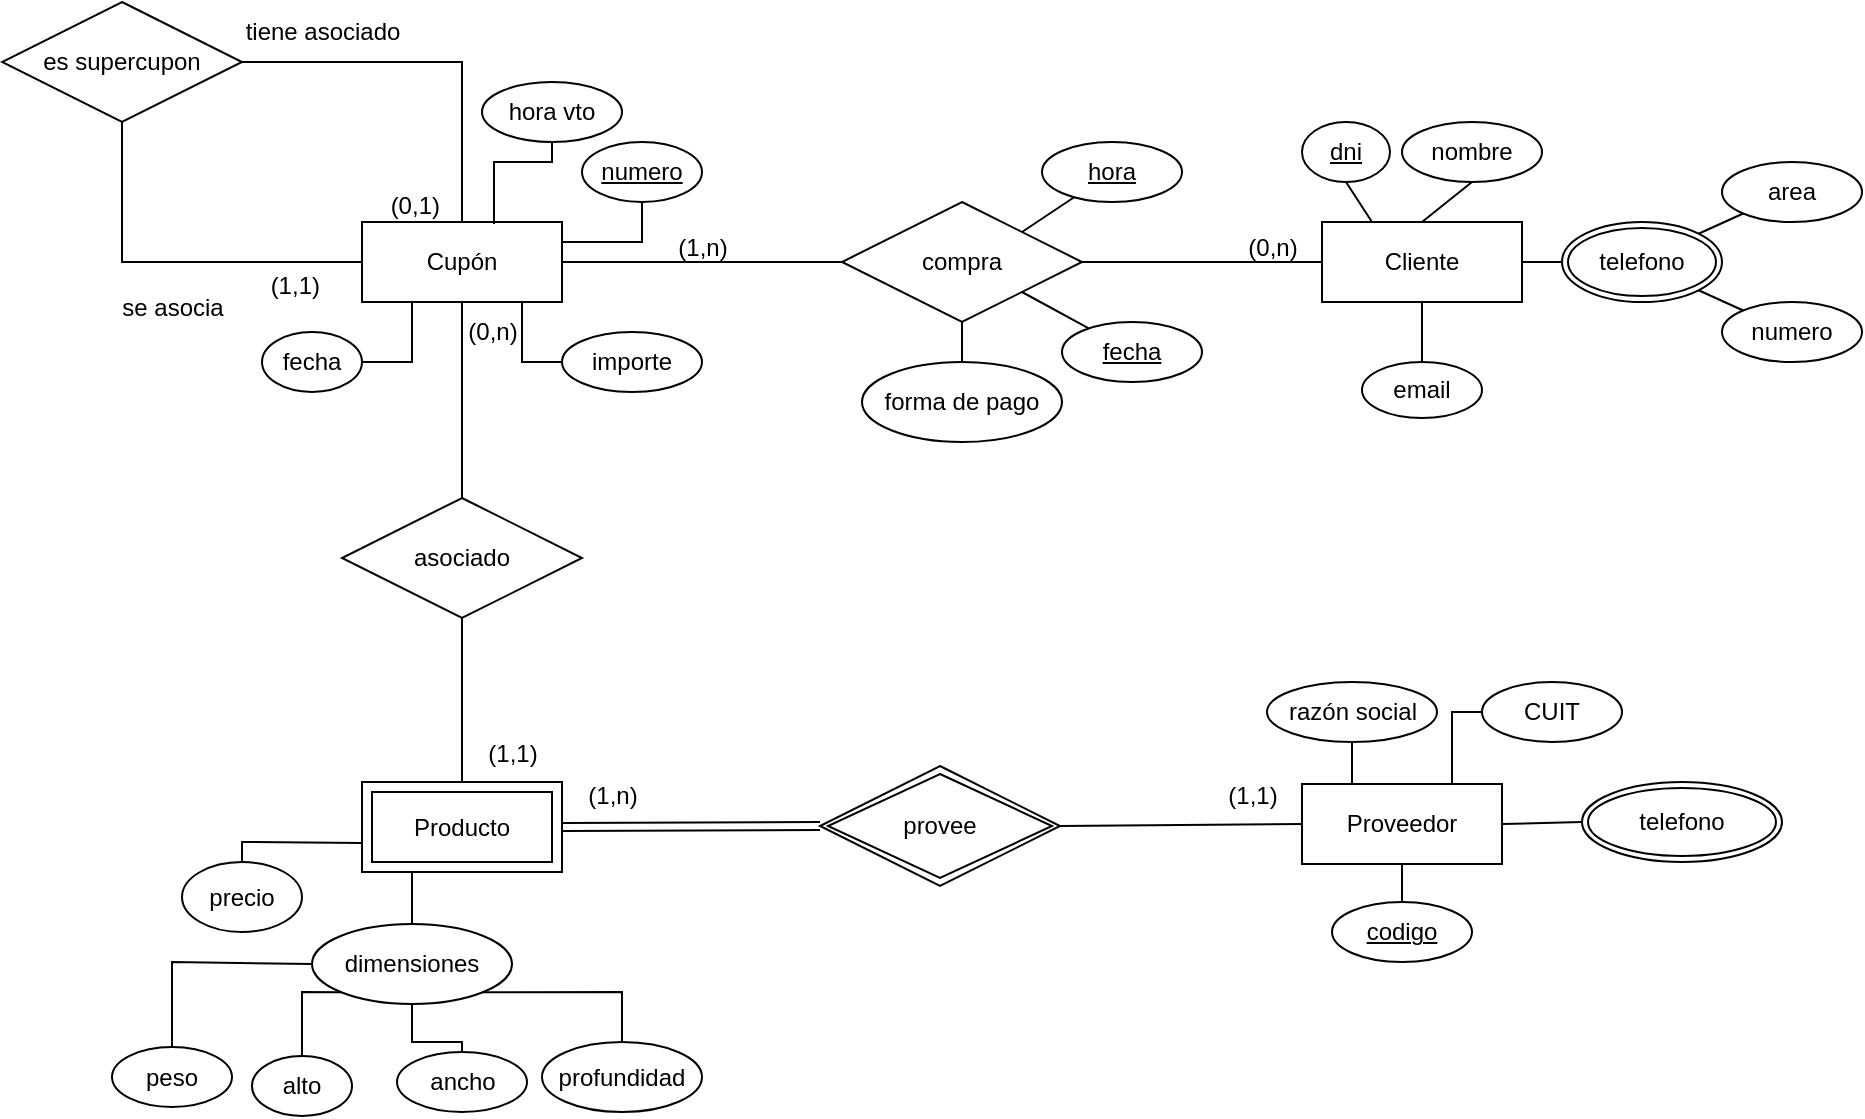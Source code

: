 <mxfile version="24.0.7" type="github">
  <diagram id="R2lEEEUBdFMjLlhIrx00" name="Page-1">
    <mxGraphModel dx="1297" dy="523" grid="1" gridSize="10" guides="1" tooltips="1" connect="1" arrows="1" fold="1" page="1" pageScale="1" pageWidth="850" pageHeight="1100" math="0" shadow="0" extFonts="Permanent Marker^https://fonts.googleapis.com/css?family=Permanent+Marker">
      <root>
        <mxCell id="0" />
        <mxCell id="1" parent="0" />
        <mxCell id="x47aLHPAcNhYksjjP72f-1" value="Cupón" style="whiteSpace=wrap;html=1;align=center;" vertex="1" parent="1">
          <mxGeometry x="200" y="160" width="100" height="40" as="geometry" />
        </mxCell>
        <mxCell id="x47aLHPAcNhYksjjP72f-2" value="" style="endArrow=none;html=1;rounded=0;exitX=0.5;exitY=0;exitDx=0;exitDy=0;entryX=1;entryY=0.5;entryDx=0;entryDy=0;" edge="1" parent="1" source="x47aLHPAcNhYksjjP72f-1" target="x47aLHPAcNhYksjjP72f-4">
          <mxGeometry relative="1" as="geometry">
            <mxPoint x="240" y="230" as="sourcePoint" />
            <mxPoint x="210" y="62" as="targetPoint" />
            <Array as="points">
              <mxPoint x="250" y="80" />
            </Array>
          </mxGeometry>
        </mxCell>
        <mxCell id="x47aLHPAcNhYksjjP72f-3" value="(0,1)" style="resizable=0;html=1;whiteSpace=wrap;align=right;verticalAlign=bottom;" connectable="0" vertex="1" parent="x47aLHPAcNhYksjjP72f-2">
          <mxGeometry x="1" relative="1" as="geometry">
            <mxPoint x="100" y="80" as="offset" />
          </mxGeometry>
        </mxCell>
        <mxCell id="x47aLHPAcNhYksjjP72f-4" value="es supercupon" style="shape=rhombus;perimeter=rhombusPerimeter;whiteSpace=wrap;html=1;align=center;" vertex="1" parent="1">
          <mxGeometry x="20" y="50" width="120" height="60" as="geometry" />
        </mxCell>
        <mxCell id="x47aLHPAcNhYksjjP72f-7" value="" style="endArrow=none;html=1;rounded=0;exitX=0;exitY=0.5;exitDx=0;exitDy=0;entryX=0.5;entryY=1;entryDx=0;entryDy=0;" edge="1" parent="1" source="x47aLHPAcNhYksjjP72f-1" target="x47aLHPAcNhYksjjP72f-4">
          <mxGeometry relative="1" as="geometry">
            <mxPoint x="180" y="10" as="sourcePoint" />
            <mxPoint x="340" y="10" as="targetPoint" />
            <Array as="points">
              <mxPoint x="80" y="180" />
            </Array>
          </mxGeometry>
        </mxCell>
        <mxCell id="x47aLHPAcNhYksjjP72f-8" value="(1,1)" style="resizable=0;html=1;whiteSpace=wrap;align=right;verticalAlign=bottom;" connectable="0" vertex="1" parent="x47aLHPAcNhYksjjP72f-7">
          <mxGeometry x="1" relative="1" as="geometry">
            <mxPoint x="100" y="90" as="offset" />
          </mxGeometry>
        </mxCell>
        <mxCell id="x47aLHPAcNhYksjjP72f-9" value="tiene asociado" style="text;html=1;align=center;verticalAlign=middle;resizable=0;points=[];autosize=1;strokeColor=none;fillColor=none;" vertex="1" parent="1">
          <mxGeometry x="130" y="50" width="100" height="30" as="geometry" />
        </mxCell>
        <mxCell id="x47aLHPAcNhYksjjP72f-10" value="se asocia" style="text;html=1;align=center;verticalAlign=middle;resizable=0;points=[];autosize=1;strokeColor=none;fillColor=none;" vertex="1" parent="1">
          <mxGeometry x="70" y="188" width="70" height="30" as="geometry" />
        </mxCell>
        <mxCell id="x47aLHPAcNhYksjjP72f-11" value="" style="endArrow=none;html=1;rounded=0;exitX=0.66;exitY=0.025;exitDx=0;exitDy=0;exitPerimeter=0;" edge="1" parent="1" source="x47aLHPAcNhYksjjP72f-1" target="x47aLHPAcNhYksjjP72f-12">
          <mxGeometry relative="1" as="geometry">
            <mxPoint x="120" y="130" as="sourcePoint" />
            <mxPoint x="290" y="120" as="targetPoint" />
            <Array as="points">
              <mxPoint x="266" y="130" />
              <mxPoint x="295" y="130" />
            </Array>
          </mxGeometry>
        </mxCell>
        <mxCell id="x47aLHPAcNhYksjjP72f-12" value="hora vto" style="ellipse;whiteSpace=wrap;html=1;align=center;" vertex="1" parent="1">
          <mxGeometry x="260" y="90" width="70" height="30" as="geometry" />
        </mxCell>
        <mxCell id="x47aLHPAcNhYksjjP72f-13" value="" style="endArrow=none;html=1;rounded=0;" edge="1" parent="1" target="x47aLHPAcNhYksjjP72f-14">
          <mxGeometry relative="1" as="geometry">
            <mxPoint x="280" y="200" as="sourcePoint" />
            <mxPoint x="290" y="230" as="targetPoint" />
            <Array as="points">
              <mxPoint x="280" y="230" />
            </Array>
          </mxGeometry>
        </mxCell>
        <mxCell id="x47aLHPAcNhYksjjP72f-14" value="importe" style="ellipse;whiteSpace=wrap;html=1;align=center;" vertex="1" parent="1">
          <mxGeometry x="300" y="215" width="70" height="30" as="geometry" />
        </mxCell>
        <mxCell id="x47aLHPAcNhYksjjP72f-16" value="fecha" style="ellipse;whiteSpace=wrap;html=1;align=center;" vertex="1" parent="1">
          <mxGeometry x="150" y="215" width="50" height="30" as="geometry" />
        </mxCell>
        <mxCell id="x47aLHPAcNhYksjjP72f-17" value="" style="endArrow=none;html=1;rounded=0;exitX=1;exitY=0.25;exitDx=0;exitDy=0;" edge="1" parent="1" source="x47aLHPAcNhYksjjP72f-1" target="x47aLHPAcNhYksjjP72f-18">
          <mxGeometry relative="1" as="geometry">
            <mxPoint x="120" y="130" as="sourcePoint" />
            <mxPoint x="340" y="160" as="targetPoint" />
            <Array as="points">
              <mxPoint x="340" y="170" />
            </Array>
          </mxGeometry>
        </mxCell>
        <mxCell id="x47aLHPAcNhYksjjP72f-18" value="numero" style="ellipse;whiteSpace=wrap;html=1;align=center;fontStyle=4;" vertex="1" parent="1">
          <mxGeometry x="310" y="120" width="60" height="30" as="geometry" />
        </mxCell>
        <mxCell id="x47aLHPAcNhYksjjP72f-20" value="" style="endArrow=none;html=1;rounded=0;exitX=1;exitY=0.5;exitDx=0;exitDy=0;" edge="1" parent="1" source="x47aLHPAcNhYksjjP72f-1" target="x47aLHPAcNhYksjjP72f-21">
          <mxGeometry relative="1" as="geometry">
            <mxPoint x="440" y="330" as="sourcePoint" />
            <mxPoint x="500" y="180" as="targetPoint" />
          </mxGeometry>
        </mxCell>
        <mxCell id="x47aLHPAcNhYksjjP72f-21" value="compra" style="shape=rhombus;perimeter=rhombusPerimeter;whiteSpace=wrap;html=1;align=center;" vertex="1" parent="1">
          <mxGeometry x="440" y="150" width="120" height="60" as="geometry" />
        </mxCell>
        <mxCell id="x47aLHPAcNhYksjjP72f-22" value="" style="endArrow=none;html=1;rounded=0;exitX=0.5;exitY=1;exitDx=0;exitDy=0;" edge="1" parent="1" source="x47aLHPAcNhYksjjP72f-21" target="x47aLHPAcNhYksjjP72f-23">
          <mxGeometry relative="1" as="geometry">
            <mxPoint x="440" y="330" as="sourcePoint" />
            <mxPoint x="600" y="330" as="targetPoint" />
          </mxGeometry>
        </mxCell>
        <mxCell id="x47aLHPAcNhYksjjP72f-23" value="forma de pago" style="ellipse;whiteSpace=wrap;html=1;align=center;" vertex="1" parent="1">
          <mxGeometry x="450" y="230" width="100" height="40" as="geometry" />
        </mxCell>
        <mxCell id="x47aLHPAcNhYksjjP72f-24" value="" style="endArrow=none;html=1;rounded=0;exitX=1;exitY=1;exitDx=0;exitDy=0;" edge="1" parent="1" source="x47aLHPAcNhYksjjP72f-21" target="x47aLHPAcNhYksjjP72f-25">
          <mxGeometry relative="1" as="geometry">
            <mxPoint x="440" y="330" as="sourcePoint" />
            <mxPoint x="600" y="330" as="targetPoint" />
          </mxGeometry>
        </mxCell>
        <mxCell id="x47aLHPAcNhYksjjP72f-25" value="fecha" style="ellipse;whiteSpace=wrap;html=1;align=center;fontStyle=4;" vertex="1" parent="1">
          <mxGeometry x="550" y="210" width="70" height="30" as="geometry" />
        </mxCell>
        <mxCell id="x47aLHPAcNhYksjjP72f-26" value="" style="endArrow=none;html=1;rounded=0;exitX=1;exitY=0;exitDx=0;exitDy=0;" edge="1" parent="1" source="x47aLHPAcNhYksjjP72f-21" target="x47aLHPAcNhYksjjP72f-27">
          <mxGeometry relative="1" as="geometry">
            <mxPoint x="440" y="330" as="sourcePoint" />
            <mxPoint x="570" y="130" as="targetPoint" />
          </mxGeometry>
        </mxCell>
        <mxCell id="x47aLHPAcNhYksjjP72f-27" value="hora" style="ellipse;whiteSpace=wrap;html=1;align=center;fontStyle=4;" vertex="1" parent="1">
          <mxGeometry x="540" y="120" width="70" height="30" as="geometry" />
        </mxCell>
        <mxCell id="x47aLHPAcNhYksjjP72f-28" value="" style="endArrow=none;html=1;rounded=0;exitX=1;exitY=0.5;exitDx=0;exitDy=0;" edge="1" parent="1" source="x47aLHPAcNhYksjjP72f-21" target="x47aLHPAcNhYksjjP72f-29">
          <mxGeometry relative="1" as="geometry">
            <mxPoint x="620" y="160" as="sourcePoint" />
            <mxPoint x="770" y="180" as="targetPoint" />
          </mxGeometry>
        </mxCell>
        <mxCell id="x47aLHPAcNhYksjjP72f-29" value="Cliente" style="whiteSpace=wrap;html=1;align=center;" vertex="1" parent="1">
          <mxGeometry x="680" y="160" width="100" height="40" as="geometry" />
        </mxCell>
        <mxCell id="x47aLHPAcNhYksjjP72f-31" value="" style="endArrow=none;html=1;rounded=0;entryX=0.25;entryY=0;entryDx=0;entryDy=0;exitX=0.5;exitY=1;exitDx=0;exitDy=0;" edge="1" parent="1" source="x47aLHPAcNhYksjjP72f-32" target="x47aLHPAcNhYksjjP72f-29">
          <mxGeometry relative="1" as="geometry">
            <mxPoint x="694" y="100" as="sourcePoint" />
            <mxPoint x="780" y="160" as="targetPoint" />
          </mxGeometry>
        </mxCell>
        <mxCell id="x47aLHPAcNhYksjjP72f-32" value="dni" style="ellipse;whiteSpace=wrap;html=1;align=center;fontStyle=4;" vertex="1" parent="1">
          <mxGeometry x="670" y="110" width="44" height="30" as="geometry" />
        </mxCell>
        <mxCell id="x47aLHPAcNhYksjjP72f-33" value="" style="endArrow=none;html=1;rounded=0;entryX=0.5;entryY=0;entryDx=0;entryDy=0;exitX=0.5;exitY=1;exitDx=0;exitDy=0;" edge="1" parent="1" source="x47aLHPAcNhYksjjP72f-34" target="x47aLHPAcNhYksjjP72f-29">
          <mxGeometry relative="1" as="geometry">
            <mxPoint x="740" y="120" as="sourcePoint" />
            <mxPoint x="780" y="160" as="targetPoint" />
          </mxGeometry>
        </mxCell>
        <mxCell id="x47aLHPAcNhYksjjP72f-34" value="nombre" style="ellipse;whiteSpace=wrap;html=1;align=center;" vertex="1" parent="1">
          <mxGeometry x="720" y="110" width="70" height="30" as="geometry" />
        </mxCell>
        <mxCell id="x47aLHPAcNhYksjjP72f-35" value="" style="endArrow=none;html=1;rounded=0;exitX=1;exitY=0.5;exitDx=0;exitDy=0;" edge="1" parent="1" source="x47aLHPAcNhYksjjP72f-29" target="x47aLHPAcNhYksjjP72f-36">
          <mxGeometry relative="1" as="geometry">
            <mxPoint x="620" y="160" as="sourcePoint" />
            <mxPoint x="810" y="180" as="targetPoint" />
          </mxGeometry>
        </mxCell>
        <mxCell id="x47aLHPAcNhYksjjP72f-36" value="telefono" style="ellipse;shape=doubleEllipse;margin=3;whiteSpace=wrap;html=1;align=center;" vertex="1" parent="1">
          <mxGeometry x="800" y="160" width="80" height="40" as="geometry" />
        </mxCell>
        <mxCell id="x47aLHPAcNhYksjjP72f-37" value="" style="endArrow=none;html=1;rounded=0;exitX=0.5;exitY=1;exitDx=0;exitDy=0;" edge="1" parent="1" source="x47aLHPAcNhYksjjP72f-29" target="x47aLHPAcNhYksjjP72f-38">
          <mxGeometry relative="1" as="geometry">
            <mxPoint x="620" y="160" as="sourcePoint" />
            <mxPoint x="730" y="260" as="targetPoint" />
          </mxGeometry>
        </mxCell>
        <mxCell id="x47aLHPAcNhYksjjP72f-38" value="email" style="ellipse;whiteSpace=wrap;html=1;align=center;" vertex="1" parent="1">
          <mxGeometry x="700" y="230" width="60" height="28" as="geometry" />
        </mxCell>
        <mxCell id="x47aLHPAcNhYksjjP72f-39" value="" style="endArrow=none;html=1;rounded=0;exitX=1;exitY=0;exitDx=0;exitDy=0;" edge="1" parent="1" source="x47aLHPAcNhYksjjP72f-36" target="x47aLHPAcNhYksjjP72f-40">
          <mxGeometry relative="1" as="geometry">
            <mxPoint x="860" y="160" as="sourcePoint" />
            <mxPoint x="940" y="140" as="targetPoint" />
          </mxGeometry>
        </mxCell>
        <mxCell id="x47aLHPAcNhYksjjP72f-40" value="area" style="ellipse;whiteSpace=wrap;html=1;align=center;" vertex="1" parent="1">
          <mxGeometry x="880" y="130" width="70" height="30" as="geometry" />
        </mxCell>
        <mxCell id="x47aLHPAcNhYksjjP72f-41" value="" style="endArrow=none;html=1;rounded=0;exitX=1;exitY=1;exitDx=0;exitDy=0;" edge="1" parent="1" source="x47aLHPAcNhYksjjP72f-36" target="x47aLHPAcNhYksjjP72f-42">
          <mxGeometry relative="1" as="geometry">
            <mxPoint x="860" y="160" as="sourcePoint" />
            <mxPoint x="930" y="210" as="targetPoint" />
          </mxGeometry>
        </mxCell>
        <mxCell id="x47aLHPAcNhYksjjP72f-42" value="numero" style="ellipse;whiteSpace=wrap;html=1;align=center;" vertex="1" parent="1">
          <mxGeometry x="880" y="200" width="70" height="30" as="geometry" />
        </mxCell>
        <mxCell id="x47aLHPAcNhYksjjP72f-44" value="Proveedor" style="whiteSpace=wrap;html=1;align=center;" vertex="1" parent="1">
          <mxGeometry x="670" y="441" width="100" height="40" as="geometry" />
        </mxCell>
        <mxCell id="x47aLHPAcNhYksjjP72f-45" value="" style="endArrow=none;html=1;rounded=0;exitX=0.25;exitY=0;exitDx=0;exitDy=0;" edge="1" parent="1" source="x47aLHPAcNhYksjjP72f-44" target="x47aLHPAcNhYksjjP72f-46">
          <mxGeometry relative="1" as="geometry">
            <mxPoint x="590" y="390" as="sourcePoint" />
            <mxPoint x="695" y="400" as="targetPoint" />
          </mxGeometry>
        </mxCell>
        <mxCell id="x47aLHPAcNhYksjjP72f-46" value="razón social" style="ellipse;whiteSpace=wrap;html=1;align=center;" vertex="1" parent="1">
          <mxGeometry x="652.5" y="390" width="85" height="30" as="geometry" />
        </mxCell>
        <mxCell id="x47aLHPAcNhYksjjP72f-49" value="" style="endArrow=none;html=1;rounded=0;exitX=0.75;exitY=0;exitDx=0;exitDy=0;" edge="1" parent="1" source="x47aLHPAcNhYksjjP72f-44" target="x47aLHPAcNhYksjjP72f-50">
          <mxGeometry relative="1" as="geometry">
            <mxPoint x="590" y="390" as="sourcePoint" />
            <mxPoint x="770" y="410" as="targetPoint" />
            <Array as="points">
              <mxPoint x="745" y="405" />
            </Array>
          </mxGeometry>
        </mxCell>
        <mxCell id="x47aLHPAcNhYksjjP72f-50" value="CUIT" style="ellipse;whiteSpace=wrap;html=1;align=center;fontStyle=0;" vertex="1" parent="1">
          <mxGeometry x="760" y="390" width="70" height="30" as="geometry" />
        </mxCell>
        <mxCell id="x47aLHPAcNhYksjjP72f-51" value="telefono" style="ellipse;shape=doubleEllipse;margin=3;whiteSpace=wrap;html=1;align=center;" vertex="1" parent="1">
          <mxGeometry x="810" y="440" width="100" height="40" as="geometry" />
        </mxCell>
        <mxCell id="x47aLHPAcNhYksjjP72f-52" value="" style="endArrow=none;html=1;rounded=0;exitX=1;exitY=0.5;exitDx=0;exitDy=0;entryX=0;entryY=0.5;entryDx=0;entryDy=0;" edge="1" parent="1" source="x47aLHPAcNhYksjjP72f-44" target="x47aLHPAcNhYksjjP72f-51">
          <mxGeometry relative="1" as="geometry">
            <mxPoint x="590" y="390" as="sourcePoint" />
            <mxPoint x="750" y="390" as="targetPoint" />
          </mxGeometry>
        </mxCell>
        <mxCell id="x47aLHPAcNhYksjjP72f-56" value="Producto" style="shape=ext;margin=3;double=1;whiteSpace=wrap;html=1;align=center;" vertex="1" parent="1">
          <mxGeometry x="200" y="440" width="100" height="45" as="geometry" />
        </mxCell>
        <mxCell id="x47aLHPAcNhYksjjP72f-57" value="" style="endArrow=none;html=1;rounded=0;exitX=0.25;exitY=1;exitDx=0;exitDy=0;" edge="1" parent="1" source="x47aLHPAcNhYksjjP72f-56" target="x47aLHPAcNhYksjjP72f-58">
          <mxGeometry relative="1" as="geometry">
            <mxPoint x="270" y="390" as="sourcePoint" />
            <mxPoint x="225" y="531" as="targetPoint" />
          </mxGeometry>
        </mxCell>
        <mxCell id="x47aLHPAcNhYksjjP72f-58" value="dimensiones" style="ellipse;whiteSpace=wrap;html=1;align=center;" vertex="1" parent="1">
          <mxGeometry x="175" y="511" width="100" height="40" as="geometry" />
        </mxCell>
        <mxCell id="x47aLHPAcNhYksjjP72f-59" value="" style="endArrow=none;html=1;rounded=0;exitX=0;exitY=1;exitDx=0;exitDy=0;" edge="1" parent="1" source="x47aLHPAcNhYksjjP72f-58" target="x47aLHPAcNhYksjjP72f-60">
          <mxGeometry relative="1" as="geometry">
            <mxPoint x="270" y="500" as="sourcePoint" />
            <mxPoint x="140" y="600" as="targetPoint" />
            <Array as="points">
              <mxPoint x="170" y="545" />
            </Array>
          </mxGeometry>
        </mxCell>
        <mxCell id="x47aLHPAcNhYksjjP72f-60" value="alto" style="ellipse;whiteSpace=wrap;html=1;align=center;" vertex="1" parent="1">
          <mxGeometry x="145" y="577" width="50" height="30" as="geometry" />
        </mxCell>
        <mxCell id="x47aLHPAcNhYksjjP72f-61" value="" style="endArrow=none;html=1;rounded=0;exitX=0.5;exitY=1;exitDx=0;exitDy=0;" edge="1" parent="1" source="x47aLHPAcNhYksjjP72f-58" target="x47aLHPAcNhYksjjP72f-62">
          <mxGeometry relative="1" as="geometry">
            <mxPoint x="270" y="500" as="sourcePoint" />
            <mxPoint x="225" y="570" as="targetPoint" />
            <Array as="points">
              <mxPoint x="225" y="570" />
              <mxPoint x="250" y="570" />
            </Array>
          </mxGeometry>
        </mxCell>
        <mxCell id="x47aLHPAcNhYksjjP72f-62" value="ancho" style="ellipse;whiteSpace=wrap;html=1;align=center;" vertex="1" parent="1">
          <mxGeometry x="217.5" y="575" width="65" height="30" as="geometry" />
        </mxCell>
        <mxCell id="x47aLHPAcNhYksjjP72f-63" value="" style="endArrow=none;html=1;rounded=0;exitX=1;exitY=1;exitDx=0;exitDy=0;" edge="1" parent="1" source="x47aLHPAcNhYksjjP72f-58" target="x47aLHPAcNhYksjjP72f-64">
          <mxGeometry relative="1" as="geometry">
            <mxPoint x="270" y="500" as="sourcePoint" />
            <mxPoint x="430" y="500" as="targetPoint" />
            <Array as="points">
              <mxPoint x="330" y="545" />
            </Array>
          </mxGeometry>
        </mxCell>
        <mxCell id="x47aLHPAcNhYksjjP72f-64" value="profundidad" style="ellipse;whiteSpace=wrap;html=1;align=center;" vertex="1" parent="1">
          <mxGeometry x="290" y="570" width="80" height="35" as="geometry" />
        </mxCell>
        <mxCell id="x47aLHPAcNhYksjjP72f-65" value="" style="endArrow=none;html=1;rounded=0;exitX=0;exitY=0.5;exitDx=0;exitDy=0;" edge="1" parent="1" source="x47aLHPAcNhYksjjP72f-58" target="x47aLHPAcNhYksjjP72f-66">
          <mxGeometry relative="1" as="geometry">
            <mxPoint x="120" y="500" as="sourcePoint" />
            <mxPoint x="80" y="560" as="targetPoint" />
            <Array as="points">
              <mxPoint x="105" y="530" />
            </Array>
          </mxGeometry>
        </mxCell>
        <mxCell id="x47aLHPAcNhYksjjP72f-66" value="peso" style="ellipse;whiteSpace=wrap;html=1;align=center;" vertex="1" parent="1">
          <mxGeometry x="75" y="572.5" width="60" height="30" as="geometry" />
        </mxCell>
        <mxCell id="x47aLHPAcNhYksjjP72f-67" value="precio" style="ellipse;whiteSpace=wrap;html=1;align=center;" vertex="1" parent="1">
          <mxGeometry x="110" y="480" width="60" height="35" as="geometry" />
        </mxCell>
        <mxCell id="x47aLHPAcNhYksjjP72f-68" value="" style="endArrow=none;html=1;rounded=0;exitX=0.5;exitY=0;exitDx=0;exitDy=0;entryX=0;entryY=0.5;entryDx=0;entryDy=0;" edge="1" parent="1" source="x47aLHPAcNhYksjjP72f-67">
          <mxGeometry relative="1" as="geometry">
            <mxPoint x="140" y="498" as="sourcePoint" />
            <mxPoint x="200" y="470.5" as="targetPoint" />
            <Array as="points">
              <mxPoint x="140" y="470" />
            </Array>
          </mxGeometry>
        </mxCell>
        <mxCell id="x47aLHPAcNhYksjjP72f-70" value="" style="endArrow=none;html=1;rounded=0;exitX=0.5;exitY=1;exitDx=0;exitDy=0;entryX=0.5;entryY=0;entryDx=0;entryDy=0;" edge="1" parent="1" source="x47aLHPAcNhYksjjP72f-44" target="x47aLHPAcNhYksjjP72f-72">
          <mxGeometry relative="1" as="geometry">
            <mxPoint x="700" y="500" as="sourcePoint" />
            <mxPoint x="720" y="500" as="targetPoint" />
          </mxGeometry>
        </mxCell>
        <mxCell id="x47aLHPAcNhYksjjP72f-72" value="codigo" style="ellipse;whiteSpace=wrap;html=1;align=center;fontStyle=4;" vertex="1" parent="1">
          <mxGeometry x="685" y="500" width="70" height="30" as="geometry" />
        </mxCell>
        <mxCell id="x47aLHPAcNhYksjjP72f-73" value="provee" style="shape=rhombus;double=1;perimeter=rhombusPerimeter;whiteSpace=wrap;html=1;align=center;" vertex="1" parent="1">
          <mxGeometry x="429" y="432" width="120" height="60" as="geometry" />
        </mxCell>
        <mxCell id="x47aLHPAcNhYksjjP72f-74" value="" style="shape=link;html=1;rounded=0;exitX=1;exitY=0.5;exitDx=0;exitDy=0;entryX=0;entryY=0.5;entryDx=0;entryDy=0;" edge="1" parent="1" source="x47aLHPAcNhYksjjP72f-56" target="x47aLHPAcNhYksjjP72f-73">
          <mxGeometry relative="1" as="geometry">
            <mxPoint x="310" y="530" as="sourcePoint" />
            <mxPoint x="470" y="530" as="targetPoint" />
          </mxGeometry>
        </mxCell>
        <mxCell id="x47aLHPAcNhYksjjP72f-76" value="" style="endArrow=none;html=1;rounded=0;exitX=1;exitY=0.5;exitDx=0;exitDy=0;entryX=0;entryY=0.5;entryDx=0;entryDy=0;" edge="1" parent="1" source="x47aLHPAcNhYksjjP72f-73" target="x47aLHPAcNhYksjjP72f-44">
          <mxGeometry relative="1" as="geometry">
            <mxPoint x="490" y="500" as="sourcePoint" />
            <mxPoint x="650" y="500" as="targetPoint" />
          </mxGeometry>
        </mxCell>
        <mxCell id="x47aLHPAcNhYksjjP72f-77" value="" style="endArrow=none;html=1;rounded=0;exitX=0.5;exitY=1;exitDx=0;exitDy=0;" edge="1" parent="1" source="x47aLHPAcNhYksjjP72f-1" target="x47aLHPAcNhYksjjP72f-78">
          <mxGeometry relative="1" as="geometry">
            <mxPoint x="280" y="420" as="sourcePoint" />
            <mxPoint x="250" y="300" as="targetPoint" />
          </mxGeometry>
        </mxCell>
        <mxCell id="x47aLHPAcNhYksjjP72f-78" value="asociado" style="shape=rhombus;perimeter=rhombusPerimeter;whiteSpace=wrap;html=1;align=center;" vertex="1" parent="1">
          <mxGeometry x="190" y="298" width="120" height="60" as="geometry" />
        </mxCell>
        <mxCell id="x47aLHPAcNhYksjjP72f-79" value="" style="endArrow=none;html=1;rounded=0;exitX=0.5;exitY=1;exitDx=0;exitDy=0;entryX=0.5;entryY=0;entryDx=0;entryDy=0;" edge="1" parent="1" source="x47aLHPAcNhYksjjP72f-78" target="x47aLHPAcNhYksjjP72f-56">
          <mxGeometry relative="1" as="geometry">
            <mxPoint x="280" y="420" as="sourcePoint" />
            <mxPoint x="440" y="420" as="targetPoint" />
          </mxGeometry>
        </mxCell>
        <mxCell id="x47aLHPAcNhYksjjP72f-80" value="(0,n)" style="text;html=1;align=center;verticalAlign=middle;resizable=0;points=[];autosize=1;strokeColor=none;fillColor=none;" vertex="1" parent="1">
          <mxGeometry x="240" y="200" width="50" height="30" as="geometry" />
        </mxCell>
        <mxCell id="x47aLHPAcNhYksjjP72f-81" value="(1,n)" style="text;html=1;align=center;verticalAlign=middle;resizable=0;points=[];autosize=1;strokeColor=none;fillColor=none;" vertex="1" parent="1">
          <mxGeometry x="300" y="432" width="50" height="30" as="geometry" />
        </mxCell>
        <mxCell id="x47aLHPAcNhYksjjP72f-82" value="(1,1)" style="text;html=1;align=center;verticalAlign=middle;resizable=0;points=[];autosize=1;strokeColor=none;fillColor=none;" vertex="1" parent="1">
          <mxGeometry x="620" y="432" width="50" height="30" as="geometry" />
        </mxCell>
        <mxCell id="x47aLHPAcNhYksjjP72f-85" value="" style="endArrow=none;html=1;rounded=0;exitX=1;exitY=0.5;exitDx=0;exitDy=0;entryX=0.25;entryY=1;entryDx=0;entryDy=0;" edge="1" parent="1" source="x47aLHPAcNhYksjjP72f-16" target="x47aLHPAcNhYksjjP72f-1">
          <mxGeometry relative="1" as="geometry">
            <mxPoint x="230" y="220" as="sourcePoint" />
            <mxPoint x="390" y="220" as="targetPoint" />
            <Array as="points">
              <mxPoint x="225" y="230" />
            </Array>
          </mxGeometry>
        </mxCell>
        <mxCell id="x47aLHPAcNhYksjjP72f-86" value="(1,1)" style="text;html=1;align=center;verticalAlign=middle;resizable=0;points=[];autosize=1;strokeColor=none;fillColor=none;" vertex="1" parent="1">
          <mxGeometry x="250" y="411" width="50" height="30" as="geometry" />
        </mxCell>
        <mxCell id="x47aLHPAcNhYksjjP72f-87" value="(0,n)" style="text;html=1;align=center;verticalAlign=middle;resizable=0;points=[];autosize=1;strokeColor=none;fillColor=none;" vertex="1" parent="1">
          <mxGeometry x="630" y="158" width="50" height="30" as="geometry" />
        </mxCell>
        <mxCell id="x47aLHPAcNhYksjjP72f-88" value="(1,n)" style="text;html=1;align=center;verticalAlign=middle;resizable=0;points=[];autosize=1;strokeColor=none;fillColor=none;" vertex="1" parent="1">
          <mxGeometry x="345" y="158" width="50" height="30" as="geometry" />
        </mxCell>
      </root>
    </mxGraphModel>
  </diagram>
</mxfile>
